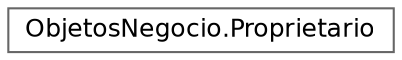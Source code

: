 digraph "Graphical Class Hierarchy"
{
 // LATEX_PDF_SIZE
  bgcolor="transparent";
  edge [fontname=Helvetica,fontsize=12,labelfontname=Helvetica,labelfontsize=10];
  node [fontname=Helvetica,fontsize=12,shape=box,height=0.2,width=0.4];
  rankdir="LR";
  Node0 [id="Node000000",label="ObjetosNegocio.Proprietario",height=0.2,width=0.4,color="grey40", fillcolor="white", style="filled",URL="$class_objetos_negocio_1_1_proprietario.html",tooltip="Representa um proprietário no contexto do sistema."];
}
